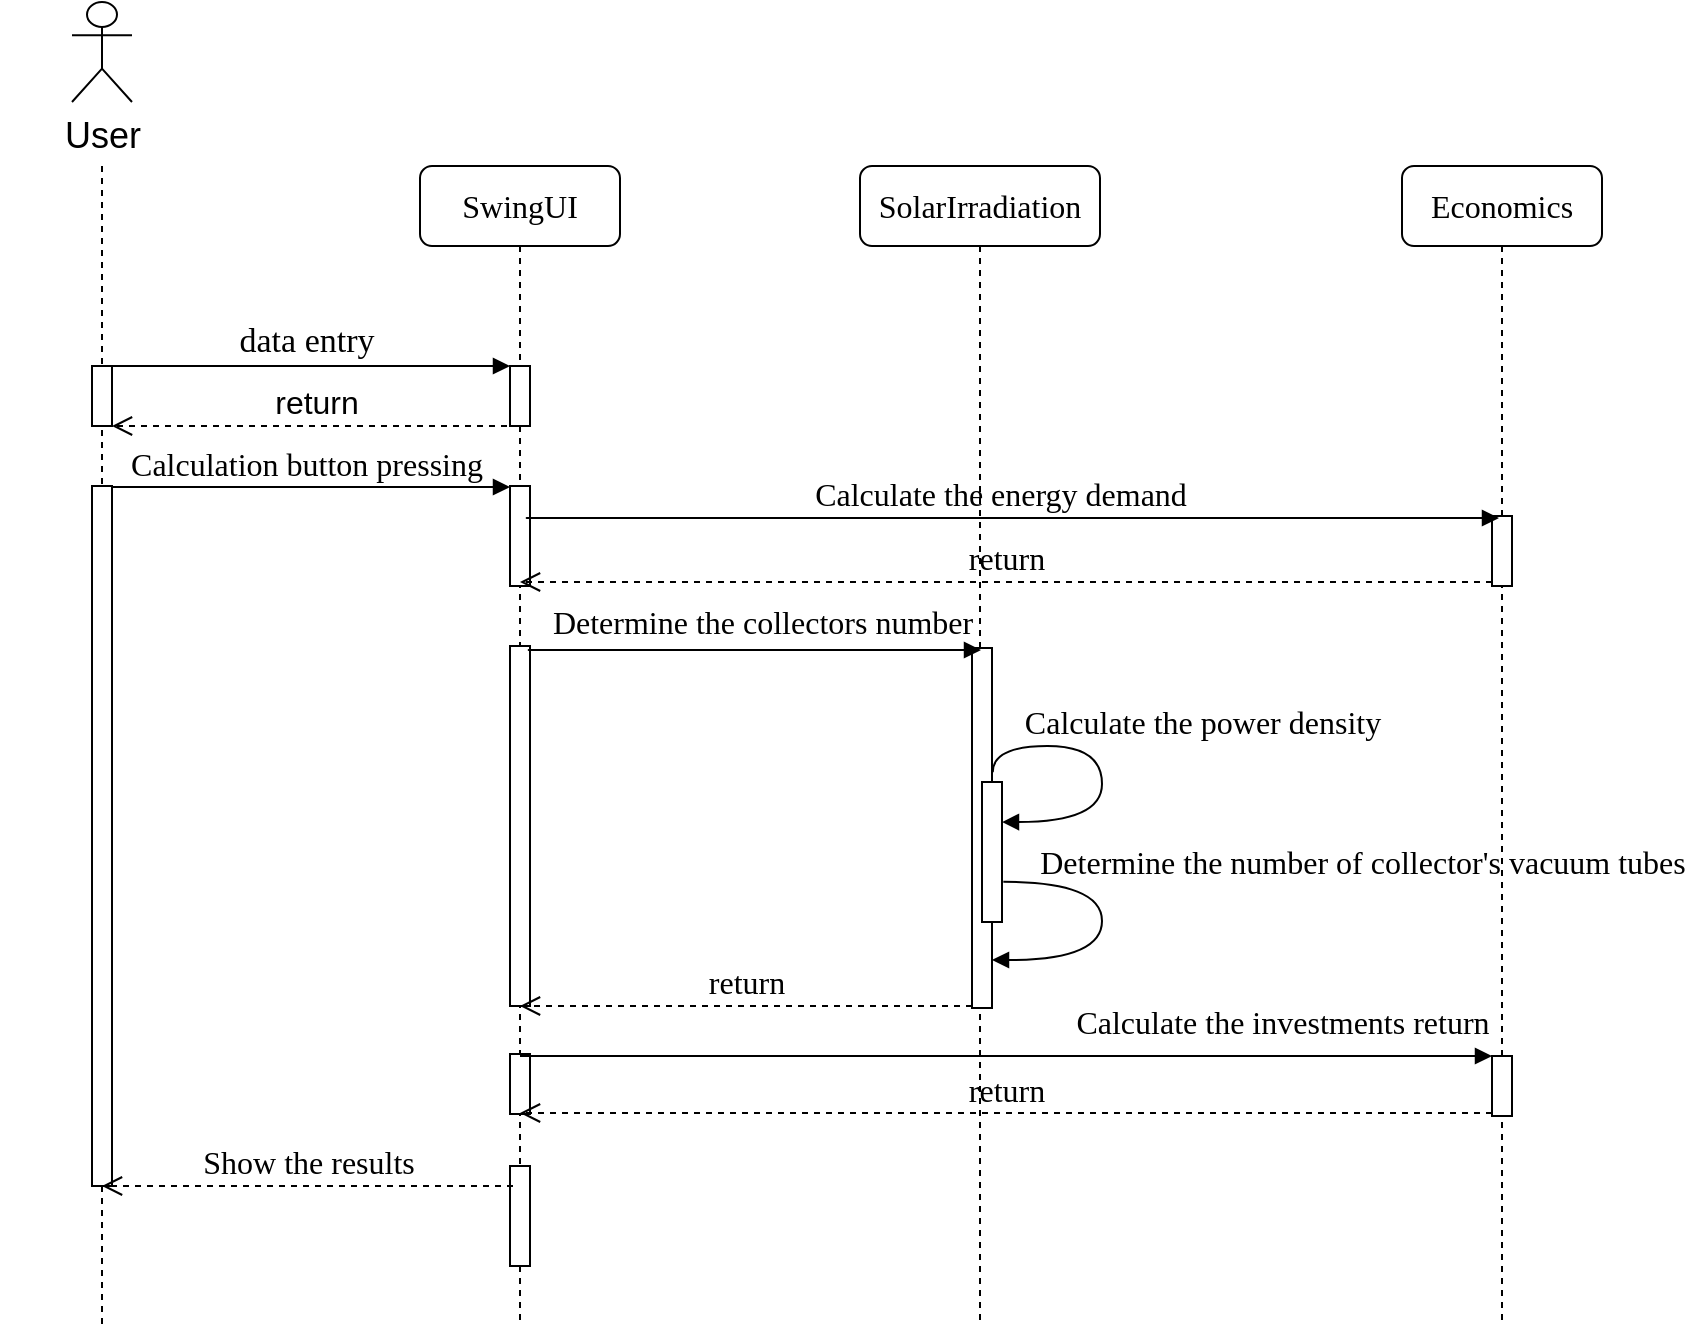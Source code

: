 <mxfile version="21.3.2" type="github">
  <diagram name="Page-1" id="13e1069c-82ec-6db2-03f1-153e76fe0fe0">
    <mxGraphModel dx="1394" dy="1656" grid="1" gridSize="10" guides="1" tooltips="1" connect="1" arrows="1" fold="1" page="1" pageScale="1" pageWidth="1100" pageHeight="850" background="none" math="0" shadow="0">
      <root>
        <mxCell id="0" />
        <mxCell id="1" parent="0" />
        <mxCell id="7baba1c4bc27f4b0-2" value="&lt;font style=&quot;font-size: 16px;&quot;&gt;SwingUI&lt;/font&gt;" style="shape=umlLifeline;perimeter=lifelinePerimeter;whiteSpace=wrap;html=1;container=1;collapsible=0;recursiveResize=0;outlineConnect=0;rounded=1;shadow=0;comic=0;labelBackgroundColor=none;strokeWidth=1;fontFamily=Verdana;fontSize=12;align=center;" parent="1" vertex="1">
          <mxGeometry x="309" y="80" width="100" height="580" as="geometry" />
        </mxCell>
        <mxCell id="7baba1c4bc27f4b0-10" value="" style="html=1;points=[];perimeter=orthogonalPerimeter;rounded=0;shadow=0;comic=0;labelBackgroundColor=none;strokeWidth=1;fontFamily=Verdana;fontSize=12;align=center;" parent="7baba1c4bc27f4b0-2" vertex="1">
          <mxGeometry x="45" y="100" width="10" height="30" as="geometry" />
        </mxCell>
        <mxCell id="5WNq8Z7VeDoEd7kc5gsx-6" value="" style="html=1;points=[];perimeter=orthogonalPerimeter;rounded=0;shadow=0;comic=0;labelBackgroundColor=none;strokeWidth=1;fontFamily=Verdana;fontSize=12;align=center;" parent="7baba1c4bc27f4b0-2" vertex="1">
          <mxGeometry x="45" y="160" width="10" height="50" as="geometry" />
        </mxCell>
        <mxCell id="5WNq8Z7VeDoEd7kc5gsx-10" value="&lt;font style=&quot;font-size: 16px;&quot;&gt;Calculation button pressing&lt;/font&gt;" style="html=1;verticalAlign=bottom;endArrow=block;entryX=0;entryY=0;labelBackgroundColor=none;fontFamily=Verdana;fontSize=12;edgeStyle=elbowEdgeStyle;elbow=vertical;" parent="7baba1c4bc27f4b0-2" source="7baba1c4bc27f4b0-8" edge="1">
          <mxGeometry relative="1" as="geometry">
            <mxPoint x="-90" y="160.33" as="sourcePoint" />
            <mxPoint x="45" y="160.33" as="targetPoint" />
          </mxGeometry>
        </mxCell>
        <mxCell id="5WNq8Z7VeDoEd7kc5gsx-13" value="" style="html=1;points=[];perimeter=orthogonalPerimeter;rounded=0;shadow=0;comic=0;labelBackgroundColor=none;strokeWidth=1;fontFamily=Verdana;fontSize=12;align=center;" parent="7baba1c4bc27f4b0-2" vertex="1">
          <mxGeometry x="45" y="240" width="10" height="180" as="geometry" />
        </mxCell>
        <mxCell id="5WNq8Z7VeDoEd7kc5gsx-15" value="" style="html=1;points=[];perimeter=orthogonalPerimeter;rounded=0;shadow=0;comic=0;labelBackgroundColor=none;strokeWidth=1;fontFamily=Verdana;fontSize=12;align=center;" parent="7baba1c4bc27f4b0-2" vertex="1">
          <mxGeometry x="45" y="444" width="10" height="30" as="geometry" />
        </mxCell>
        <mxCell id="5WNq8Z7VeDoEd7kc5gsx-17" value="" style="html=1;points=[];perimeter=orthogonalPerimeter;rounded=0;shadow=0;comic=0;labelBackgroundColor=none;strokeWidth=1;fontFamily=Verdana;fontSize=12;align=center;" parent="7baba1c4bc27f4b0-2" vertex="1">
          <mxGeometry x="45" y="500" width="10" height="50" as="geometry" />
        </mxCell>
        <mxCell id="7baba1c4bc27f4b0-4" value="&lt;font style=&quot;font-size: 16px;&quot;&gt;SolarIrradiation&lt;/font&gt;" style="shape=umlLifeline;perimeter=lifelinePerimeter;whiteSpace=wrap;html=1;container=1;collapsible=0;recursiveResize=0;outlineConnect=0;rounded=1;shadow=0;comic=0;labelBackgroundColor=none;strokeWidth=1;fontFamily=Verdana;fontSize=12;align=center;" parent="1" vertex="1">
          <mxGeometry x="529" y="80" width="120" height="580" as="geometry" />
        </mxCell>
        <mxCell id="7baba1c4bc27f4b0-5" value="&lt;font style=&quot;font-size: 16px;&quot;&gt;Economics&lt;/font&gt;" style="shape=umlLifeline;perimeter=lifelinePerimeter;whiteSpace=wrap;html=1;container=1;collapsible=0;recursiveResize=0;outlineConnect=0;rounded=1;shadow=0;comic=0;labelBackgroundColor=none;strokeWidth=1;fontFamily=Verdana;fontSize=12;align=center;" parent="1" vertex="1">
          <mxGeometry x="800" y="80" width="100" height="580" as="geometry" />
        </mxCell>
        <mxCell id="7baba1c4bc27f4b0-25" value="" style="html=1;points=[];perimeter=orthogonalPerimeter;rounded=0;shadow=0;comic=0;labelBackgroundColor=none;strokeColor=#000000;strokeWidth=1;fillColor=#FFFFFF;fontFamily=Verdana;fontSize=12;fontColor=#000000;align=center;" parent="7baba1c4bc27f4b0-5" vertex="1">
          <mxGeometry x="45" y="445" width="10" height="30" as="geometry" />
        </mxCell>
        <mxCell id="7baba1c4bc27f4b0-19" value="" style="html=1;points=[];perimeter=orthogonalPerimeter;rounded=0;shadow=0;comic=0;labelBackgroundColor=none;strokeWidth=1;fontFamily=Verdana;fontSize=12;align=center;" parent="7baba1c4bc27f4b0-5" vertex="1">
          <mxGeometry x="45" y="175" width="10" height="35" as="geometry" />
        </mxCell>
        <mxCell id="7baba1c4bc27f4b0-8" value="" style="shape=umlLifeline;perimeter=lifelinePerimeter;whiteSpace=wrap;html=1;container=0;collapsible=0;recursiveResize=0;outlineConnect=0;rounded=1;shadow=0;comic=0;labelBackgroundColor=none;strokeWidth=1;fontFamily=Verdana;fontSize=12;align=center;size=0;" parent="1" vertex="1">
          <mxGeometry x="100" y="80" width="100" height="580" as="geometry" />
        </mxCell>
        <mxCell id="7baba1c4bc27f4b0-16" value="" style="html=1;points=[];perimeter=orthogonalPerimeter;rounded=0;shadow=0;comic=0;labelBackgroundColor=none;strokeWidth=1;fontFamily=Verdana;fontSize=12;align=center;" parent="1" vertex="1">
          <mxGeometry x="585" y="321" width="10" height="180" as="geometry" />
        </mxCell>
        <mxCell id="7baba1c4bc27f4b0-21" value="&lt;font style=&quot;font-size: 16px;&quot;&gt;return&lt;/font&gt;" style="html=1;verticalAlign=bottom;endArrow=open;dashed=1;endSize=8;labelBackgroundColor=none;fontFamily=Verdana;fontSize=12;edgeStyle=elbowEdgeStyle;elbow=vertical;" parent="1" target="7baba1c4bc27f4b0-2" edge="1">
          <mxGeometry x="-0.001" relative="1" as="geometry">
            <mxPoint x="510" y="288" as="targetPoint" />
            <Array as="points">
              <mxPoint x="670" y="288" />
              <mxPoint x="700" y="288" />
            </Array>
            <mxPoint x="845.0" y="288.0" as="sourcePoint" />
            <mxPoint as="offset" />
          </mxGeometry>
        </mxCell>
        <mxCell id="7baba1c4bc27f4b0-26" value="&lt;font style=&quot;font-size: 16px;&quot;&gt;Calculate the investments return&lt;/font&gt;" style="html=1;verticalAlign=bottom;endArrow=block;entryX=0;entryY=0;labelBackgroundColor=none;fontFamily=Verdana;fontSize=12;" parent="1" source="7baba1c4bc27f4b0-2" target="7baba1c4bc27f4b0-25" edge="1">
          <mxGeometry x="0.568" y="5" relative="1" as="geometry">
            <mxPoint x="650" y="510" as="sourcePoint" />
            <mxPoint as="offset" />
          </mxGeometry>
        </mxCell>
        <mxCell id="7baba1c4bc27f4b0-27" value="&lt;font style=&quot;font-size: 16px;&quot;&gt;return&lt;/font&gt;" style="html=1;verticalAlign=bottom;endArrow=open;dashed=1;endSize=8;exitX=0;exitY=0.95;labelBackgroundColor=none;fontFamily=Verdana;fontSize=12;" parent="1" source="7baba1c4bc27f4b0-25" target="7baba1c4bc27f4b0-2" edge="1">
          <mxGeometry relative="1" as="geometry">
            <mxPoint x="595.0" y="478.5" as="targetPoint" />
          </mxGeometry>
        </mxCell>
        <mxCell id="7baba1c4bc27f4b0-11" value="&lt;font style=&quot;font-size: 17px;&quot;&gt;data entry&lt;/font&gt;" style="html=1;verticalAlign=bottom;endArrow=block;entryX=0;entryY=0;labelBackgroundColor=none;fontFamily=Verdana;fontSize=12;edgeStyle=elbowEdgeStyle;elbow=vertical;" parent="1" target="7baba1c4bc27f4b0-10" edge="1">
          <mxGeometry relative="1" as="geometry">
            <mxPoint x="150" y="180" as="sourcePoint" />
          </mxGeometry>
        </mxCell>
        <mxCell id="7baba1c4bc27f4b0-34" value="" style="html=1;points=[];perimeter=orthogonalPerimeter;rounded=0;shadow=0;comic=0;labelBackgroundColor=none;strokeWidth=1;fontFamily=Verdana;fontSize=12;align=center;" parent="1" vertex="1">
          <mxGeometry x="590" y="388" width="10" height="70" as="geometry" />
        </mxCell>
        <mxCell id="7baba1c4bc27f4b0-35" value="&lt;font style=&quot;font-size: 16px;&quot;&gt;Calculate the power density&lt;/font&gt;" style="html=1;verticalAlign=bottom;endArrow=block;labelBackgroundColor=none;fontFamily=Verdana;fontSize=12;elbow=vertical;edgeStyle=orthogonalEdgeStyle;curved=1;entryX=1;entryY=0.286;entryPerimeter=0;exitX=1.038;exitY=0.345;exitPerimeter=0;" parent="1" source="7baba1c4bc27f4b0-16" target="7baba1c4bc27f4b0-34" edge="1">
          <mxGeometry x="-0.13" y="50" relative="1" as="geometry">
            <mxPoint x="465" y="318" as="sourcePoint" />
            <mxPoint x="595" y="318" as="targetPoint" />
            <Array as="points">
              <mxPoint x="650" y="370" />
              <mxPoint x="650" y="408" />
            </Array>
            <mxPoint as="offset" />
          </mxGeometry>
        </mxCell>
        <mxCell id="7baba1c4bc27f4b0-36" value="&lt;font style=&quot;font-size: 16px;&quot;&gt;Determine the number of collector&#39;s vacuum tubes&lt;/font&gt;" style="html=1;verticalAlign=bottom;endArrow=block;labelBackgroundColor=none;fontFamily=Verdana;fontSize=12;elbow=vertical;edgeStyle=orthogonalEdgeStyle;curved=1;exitX=1.066;exitY=0.713;exitPerimeter=0;" parent="1" source="7baba1c4bc27f4b0-34" edge="1">
          <mxGeometry x="-0.283" y="130" relative="1" as="geometry">
            <mxPoint x="610.333" y="438" as="sourcePoint" />
            <mxPoint x="595" y="477" as="targetPoint" />
            <Array as="points">
              <mxPoint x="650" y="438" />
              <mxPoint x="650" y="477" />
            </Array>
            <mxPoint as="offset" />
          </mxGeometry>
        </mxCell>
        <mxCell id="5WNq8Z7VeDoEd7kc5gsx-1" value="&lt;font style=&quot;font-size: 18px;&quot;&gt;User&lt;/font&gt;" style="shape=umlActor;verticalLabelPosition=bottom;verticalAlign=top;html=1;outlineConnect=0;" parent="1" vertex="1">
          <mxGeometry x="135" y="-2" width="30" height="50" as="geometry" />
        </mxCell>
        <mxCell id="5WNq8Z7VeDoEd7kc5gsx-5" value="&lt;font style=&quot;font-size: 16px;&quot;&gt;return&lt;/font&gt;" style="html=1;verticalAlign=bottom;endArrow=open;dashed=1;endSize=8;edgeStyle=elbowEdgeStyle;elbow=vertical;curved=0;rounded=0;" parent="1" source="7baba1c4bc27f4b0-2" target="5WNq8Z7VeDoEd7kc5gsx-7" edge="1">
          <mxGeometry relative="1" as="geometry">
            <mxPoint x="327" y="206.92" as="sourcePoint" />
            <mxPoint x="186.667" y="207.0" as="targetPoint" />
            <Array as="points">
              <mxPoint x="367" y="207" />
            </Array>
          </mxGeometry>
        </mxCell>
        <mxCell id="5WNq8Z7VeDoEd7kc5gsx-7" value="" style="html=1;points=[];perimeter=orthogonalPerimeter;rounded=0;shadow=0;comic=0;labelBackgroundColor=none;strokeWidth=1;fontFamily=Verdana;fontSize=12;align=center;" parent="1" vertex="1">
          <mxGeometry x="145" y="180" width="10" height="30" as="geometry" />
        </mxCell>
        <mxCell id="5WNq8Z7VeDoEd7kc5gsx-9" value="" style="html=1;points=[];perimeter=orthogonalPerimeter;rounded=0;shadow=0;comic=0;labelBackgroundColor=none;strokeWidth=1;fontFamily=Verdana;fontSize=12;align=center;" parent="1" vertex="1">
          <mxGeometry x="145" y="240" width="10" height="350" as="geometry" />
        </mxCell>
        <mxCell id="5WNq8Z7VeDoEd7kc5gsx-11" value="&lt;font style=&quot;font-size: 16px;&quot;&gt;Calculate the energy demand&lt;/font&gt;" style="html=1;verticalAlign=bottom;endArrow=block;labelBackgroundColor=none;fontFamily=Verdana;fontSize=12;edgeStyle=elbowEdgeStyle;elbow=vertical;" parent="1" edge="1">
          <mxGeometry relative="1" as="geometry">
            <mxPoint x="369" y="256" as="sourcePoint" />
            <mxPoint x="848.5" y="256" as="targetPoint" />
            <Array as="points">
              <mxPoint x="359" y="256" />
            </Array>
          </mxGeometry>
        </mxCell>
        <mxCell id="5WNq8Z7VeDoEd7kc5gsx-12" value="&lt;font style=&quot;font-size: 16px;&quot;&gt;Determine the collectors number&lt;/font&gt;" style="html=1;verticalAlign=bottom;endArrow=block;labelBackgroundColor=none;fontFamily=Verdana;fontSize=12;edgeStyle=elbowEdgeStyle;elbow=vertical;" parent="1" edge="1">
          <mxGeometry x="0.086" y="2" relative="1" as="geometry">
            <mxPoint x="370" y="322" as="sourcePoint" />
            <mxPoint x="589.5" y="322" as="targetPoint" />
            <Array as="points">
              <mxPoint x="360" y="322" />
            </Array>
            <mxPoint as="offset" />
          </mxGeometry>
        </mxCell>
        <mxCell id="5WNq8Z7VeDoEd7kc5gsx-14" value="&lt;font style=&quot;font-size: 16px;&quot;&gt;return&lt;/font&gt;" style="html=1;verticalAlign=bottom;endArrow=open;dashed=1;endSize=8;exitX=0;exitY=0.95;labelBackgroundColor=none;fontFamily=Verdana;fontSize=12;" parent="1" target="7baba1c4bc27f4b0-2" edge="1">
          <mxGeometry relative="1" as="geometry">
            <mxPoint x="390" y="500" as="targetPoint" />
            <mxPoint x="585" y="500" as="sourcePoint" />
          </mxGeometry>
        </mxCell>
        <mxCell id="5WNq8Z7VeDoEd7kc5gsx-16" value="&lt;font style=&quot;font-size: 16px;&quot;&gt;Show the results&lt;/font&gt;" style="html=1;verticalAlign=bottom;endArrow=open;dashed=1;endSize=8;labelBackgroundColor=none;fontFamily=Verdana;fontSize=12;" parent="1" target="7baba1c4bc27f4b0-8" edge="1">
          <mxGeometry relative="1" as="geometry">
            <mxPoint x="217" y="590" as="targetPoint" />
            <mxPoint x="355.5" y="590" as="sourcePoint" />
          </mxGeometry>
        </mxCell>
      </root>
    </mxGraphModel>
  </diagram>
</mxfile>

